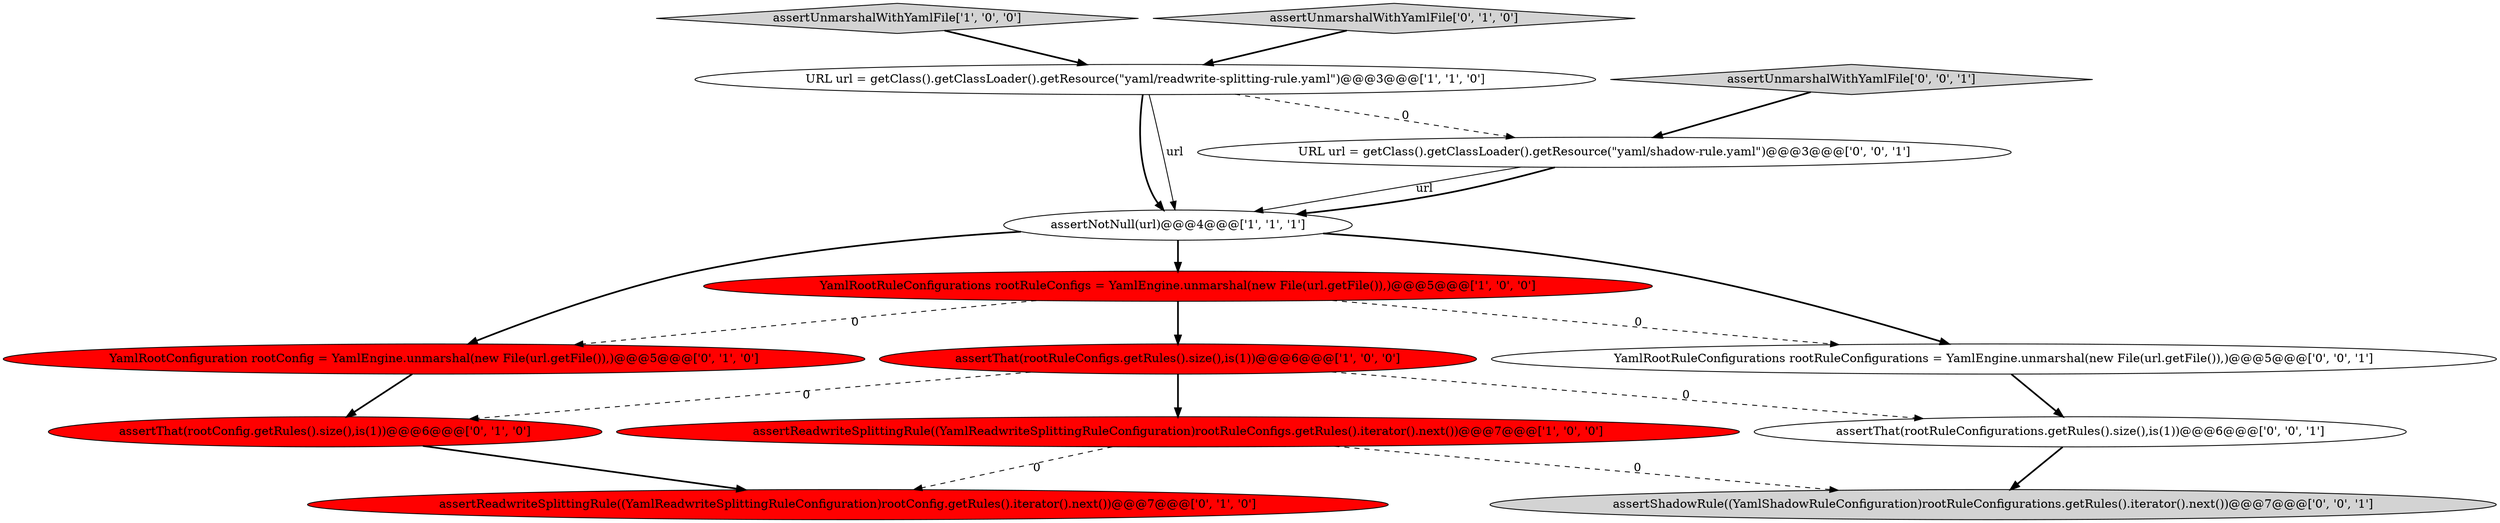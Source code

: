 digraph {
4 [style = filled, label = "assertUnmarshalWithYamlFile['1', '0', '0']", fillcolor = lightgray, shape = diamond image = "AAA0AAABBB1BBB"];
14 [style = filled, label = "assertThat(rootRuleConfigurations.getRules().size(),is(1))@@@6@@@['0', '0', '1']", fillcolor = white, shape = ellipse image = "AAA0AAABBB3BBB"];
10 [style = filled, label = "URL url = getClass().getClassLoader().getResource(\"yaml/shadow-rule.yaml\")@@@3@@@['0', '0', '1']", fillcolor = white, shape = ellipse image = "AAA0AAABBB3BBB"];
0 [style = filled, label = "URL url = getClass().getClassLoader().getResource(\"yaml/readwrite-splitting-rule.yaml\")@@@3@@@['1', '1', '0']", fillcolor = white, shape = ellipse image = "AAA0AAABBB1BBB"];
8 [style = filled, label = "assertThat(rootConfig.getRules().size(),is(1))@@@6@@@['0', '1', '0']", fillcolor = red, shape = ellipse image = "AAA1AAABBB2BBB"];
2 [style = filled, label = "assertThat(rootRuleConfigs.getRules().size(),is(1))@@@6@@@['1', '0', '0']", fillcolor = red, shape = ellipse image = "AAA1AAABBB1BBB"];
5 [style = filled, label = "assertReadwriteSplittingRule((YamlReadwriteSplittingRuleConfiguration)rootRuleConfigs.getRules().iterator().next())@@@7@@@['1', '0', '0']", fillcolor = red, shape = ellipse image = "AAA1AAABBB1BBB"];
12 [style = filled, label = "assertShadowRule((YamlShadowRuleConfiguration)rootRuleConfigurations.getRules().iterator().next())@@@7@@@['0', '0', '1']", fillcolor = lightgray, shape = ellipse image = "AAA0AAABBB3BBB"];
3 [style = filled, label = "assertNotNull(url)@@@4@@@['1', '1', '1']", fillcolor = white, shape = ellipse image = "AAA0AAABBB1BBB"];
13 [style = filled, label = "assertUnmarshalWithYamlFile['0', '0', '1']", fillcolor = lightgray, shape = diamond image = "AAA0AAABBB3BBB"];
9 [style = filled, label = "YamlRootConfiguration rootConfig = YamlEngine.unmarshal(new File(url.getFile()),)@@@5@@@['0', '1', '0']", fillcolor = red, shape = ellipse image = "AAA1AAABBB2BBB"];
7 [style = filled, label = "assertReadwriteSplittingRule((YamlReadwriteSplittingRuleConfiguration)rootConfig.getRules().iterator().next())@@@7@@@['0', '1', '0']", fillcolor = red, shape = ellipse image = "AAA1AAABBB2BBB"];
11 [style = filled, label = "YamlRootRuleConfigurations rootRuleConfigurations = YamlEngine.unmarshal(new File(url.getFile()),)@@@5@@@['0', '0', '1']", fillcolor = white, shape = ellipse image = "AAA0AAABBB3BBB"];
1 [style = filled, label = "YamlRootRuleConfigurations rootRuleConfigs = YamlEngine.unmarshal(new File(url.getFile()),)@@@5@@@['1', '0', '0']", fillcolor = red, shape = ellipse image = "AAA1AAABBB1BBB"];
6 [style = filled, label = "assertUnmarshalWithYamlFile['0', '1', '0']", fillcolor = lightgray, shape = diamond image = "AAA0AAABBB2BBB"];
0->3 [style = bold, label=""];
13->10 [style = bold, label=""];
5->12 [style = dashed, label="0"];
10->3 [style = solid, label="url"];
3->1 [style = bold, label=""];
11->14 [style = bold, label=""];
0->3 [style = solid, label="url"];
3->11 [style = bold, label=""];
10->3 [style = bold, label=""];
1->9 [style = dashed, label="0"];
6->0 [style = bold, label=""];
9->8 [style = bold, label=""];
2->8 [style = dashed, label="0"];
0->10 [style = dashed, label="0"];
8->7 [style = bold, label=""];
4->0 [style = bold, label=""];
3->9 [style = bold, label=""];
2->14 [style = dashed, label="0"];
1->11 [style = dashed, label="0"];
14->12 [style = bold, label=""];
1->2 [style = bold, label=""];
5->7 [style = dashed, label="0"];
2->5 [style = bold, label=""];
}
